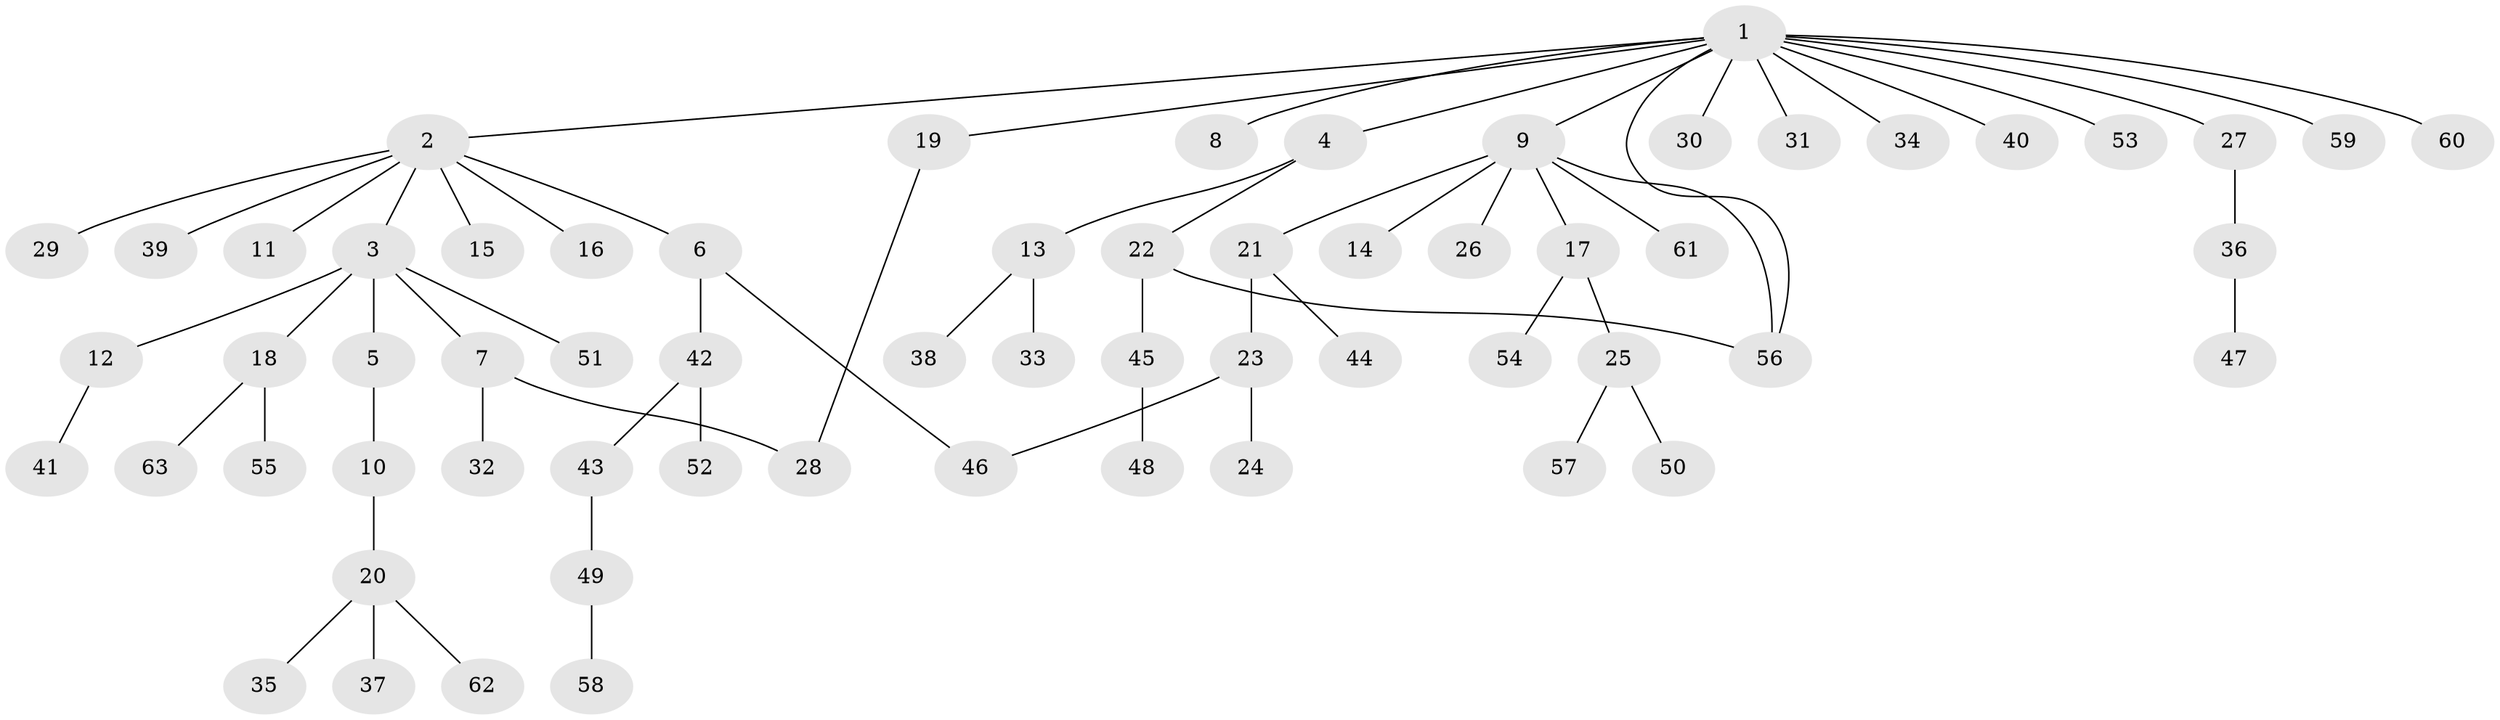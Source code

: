 // coarse degree distribution, {14: 0.05555555555555555, 2: 0.16666666666666666, 3: 0.05555555555555555, 1: 0.7222222222222222}
// Generated by graph-tools (version 1.1) at 2025/18/03/04/25 18:18:13]
// undirected, 63 vertices, 66 edges
graph export_dot {
graph [start="1"]
  node [color=gray90,style=filled];
  1;
  2;
  3;
  4;
  5;
  6;
  7;
  8;
  9;
  10;
  11;
  12;
  13;
  14;
  15;
  16;
  17;
  18;
  19;
  20;
  21;
  22;
  23;
  24;
  25;
  26;
  27;
  28;
  29;
  30;
  31;
  32;
  33;
  34;
  35;
  36;
  37;
  38;
  39;
  40;
  41;
  42;
  43;
  44;
  45;
  46;
  47;
  48;
  49;
  50;
  51;
  52;
  53;
  54;
  55;
  56;
  57;
  58;
  59;
  60;
  61;
  62;
  63;
  1 -- 2;
  1 -- 4;
  1 -- 8;
  1 -- 9;
  1 -- 19;
  1 -- 27;
  1 -- 30;
  1 -- 31;
  1 -- 34;
  1 -- 40;
  1 -- 53;
  1 -- 56;
  1 -- 59;
  1 -- 60;
  2 -- 3;
  2 -- 6;
  2 -- 11;
  2 -- 15;
  2 -- 16;
  2 -- 29;
  2 -- 39;
  3 -- 5;
  3 -- 7;
  3 -- 12;
  3 -- 18;
  3 -- 51;
  4 -- 13;
  4 -- 22;
  5 -- 10;
  6 -- 42;
  6 -- 46;
  7 -- 28;
  7 -- 32;
  9 -- 14;
  9 -- 17;
  9 -- 21;
  9 -- 26;
  9 -- 56;
  9 -- 61;
  10 -- 20;
  12 -- 41;
  13 -- 33;
  13 -- 38;
  17 -- 25;
  17 -- 54;
  18 -- 55;
  18 -- 63;
  19 -- 28;
  20 -- 35;
  20 -- 37;
  20 -- 62;
  21 -- 23;
  21 -- 44;
  22 -- 45;
  22 -- 56;
  23 -- 24;
  23 -- 46;
  25 -- 50;
  25 -- 57;
  27 -- 36;
  36 -- 47;
  42 -- 43;
  42 -- 52;
  43 -- 49;
  45 -- 48;
  49 -- 58;
}
